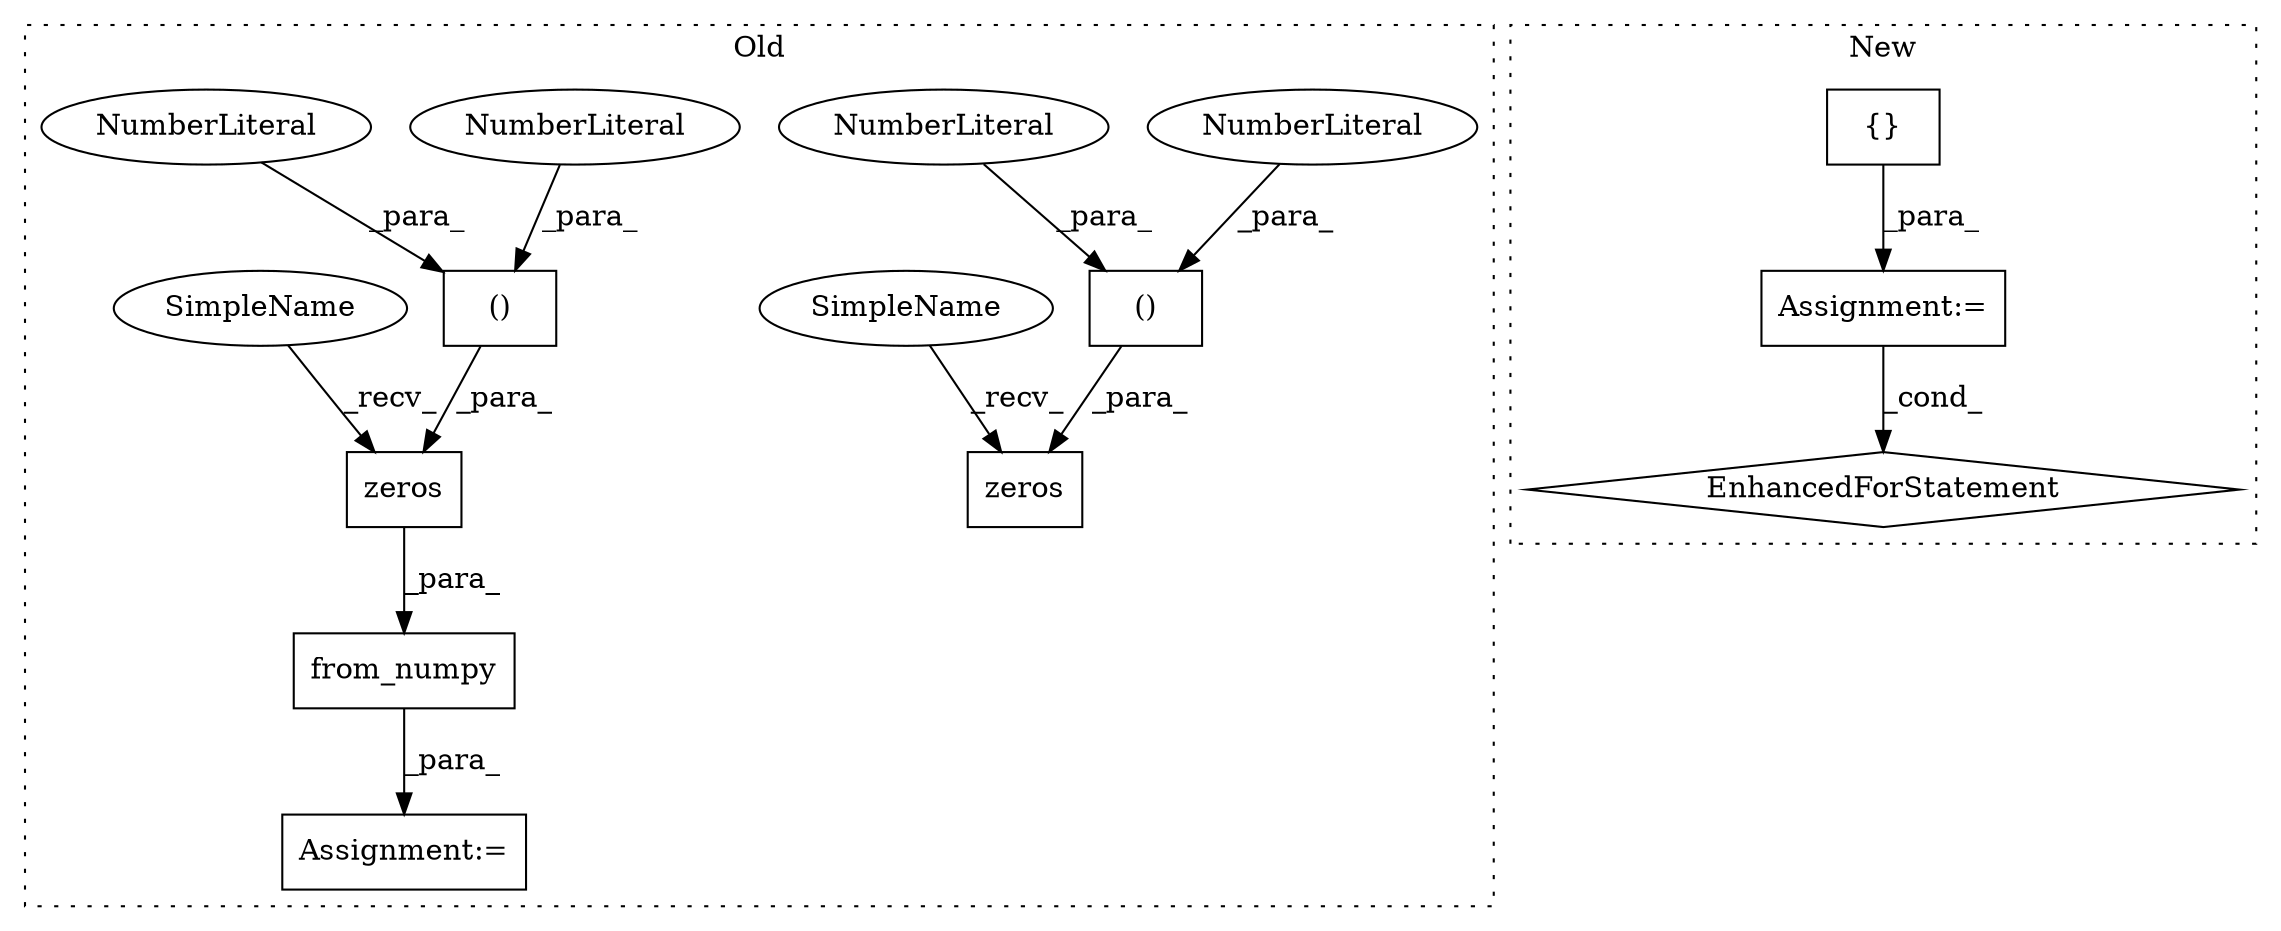 digraph G {
subgraph cluster0 {
1 [label="from_numpy" a="32" s="8622,8682" l="11,1" shape="box"];
4 [label="Assignment:=" a="7" s="8614" l="1" shape="box"];
6 [label="()" a="106" s="8650" l="15" shape="box"];
7 [label="NumberLiteral" a="34" s="8650" l="1" shape="ellipse"];
8 [label="NumberLiteral" a="34" s="8664" l="1" shape="ellipse"];
9 [label="zeros" a="32" s="8639,8665" l="11,2" shape="box"];
10 [label="zeros" a="32" s="8827,8853" l="11,2" shape="box"];
11 [label="()" a="106" s="8838" l="15" shape="box"];
12 [label="NumberLiteral" a="34" s="8852" l="1" shape="ellipse"];
13 [label="NumberLiteral" a="34" s="8838" l="1" shape="ellipse"];
14 [label="SimpleName" a="42" s="8821" l="5" shape="ellipse"];
15 [label="SimpleName" a="42" s="8633" l="5" shape="ellipse"];
label = "Old";
style="dotted";
}
subgraph cluster1 {
2 [label="{}" a="4" s="8233,8235" l="1,1" shape="box"];
3 [label="Assignment:=" a="7" s="8150,8243" l="53,2" shape="box"];
5 [label="EnhancedForStatement" a="70" s="8150,8243" l="53,2" shape="diamond"];
label = "New";
style="dotted";
}
1 -> 4 [label="_para_"];
2 -> 3 [label="_para_"];
3 -> 5 [label="_cond_"];
6 -> 9 [label="_para_"];
7 -> 6 [label="_para_"];
8 -> 6 [label="_para_"];
9 -> 1 [label="_para_"];
11 -> 10 [label="_para_"];
12 -> 11 [label="_para_"];
13 -> 11 [label="_para_"];
14 -> 10 [label="_recv_"];
15 -> 9 [label="_recv_"];
}